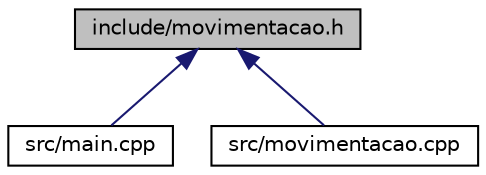 digraph "include/movimentacao.h"
{
  edge [fontname="Helvetica",fontsize="10",labelfontname="Helvetica",labelfontsize="10"];
  node [fontname="Helvetica",fontsize="10",shape=record];
  Node3 [label="include/movimentacao.h",height=0.2,width=0.4,color="black", fillcolor="grey75", style="filled", fontcolor="black"];
  Node3 -> Node4 [dir="back",color="midnightblue",fontsize="10",style="solid"];
  Node4 [label="src/main.cpp",height=0.2,width=0.4,color="black", fillcolor="white", style="filled",URL="$main_8cpp.html",tooltip="Programa para resolver a questão 2 do Laboratório 6 de LP1. "];
  Node3 -> Node5 [dir="back",color="midnightblue",fontsize="10",style="solid"];
  Node5 [label="src/movimentacao.cpp",height=0.2,width=0.4,color="black", fillcolor="white", style="filled",URL="$movimentacao_8cpp.html"];
}
